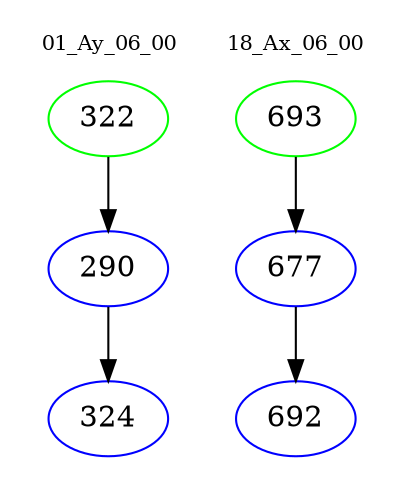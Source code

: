 digraph{
subgraph cluster_0 {
color = white
label = "01_Ay_06_00";
fontsize=10;
T0_322 [label="322", color="green"]
T0_322 -> T0_290 [color="black"]
T0_290 [label="290", color="blue"]
T0_290 -> T0_324 [color="black"]
T0_324 [label="324", color="blue"]
}
subgraph cluster_1 {
color = white
label = "18_Ax_06_00";
fontsize=10;
T1_693 [label="693", color="green"]
T1_693 -> T1_677 [color="black"]
T1_677 [label="677", color="blue"]
T1_677 -> T1_692 [color="black"]
T1_692 [label="692", color="blue"]
}
}
